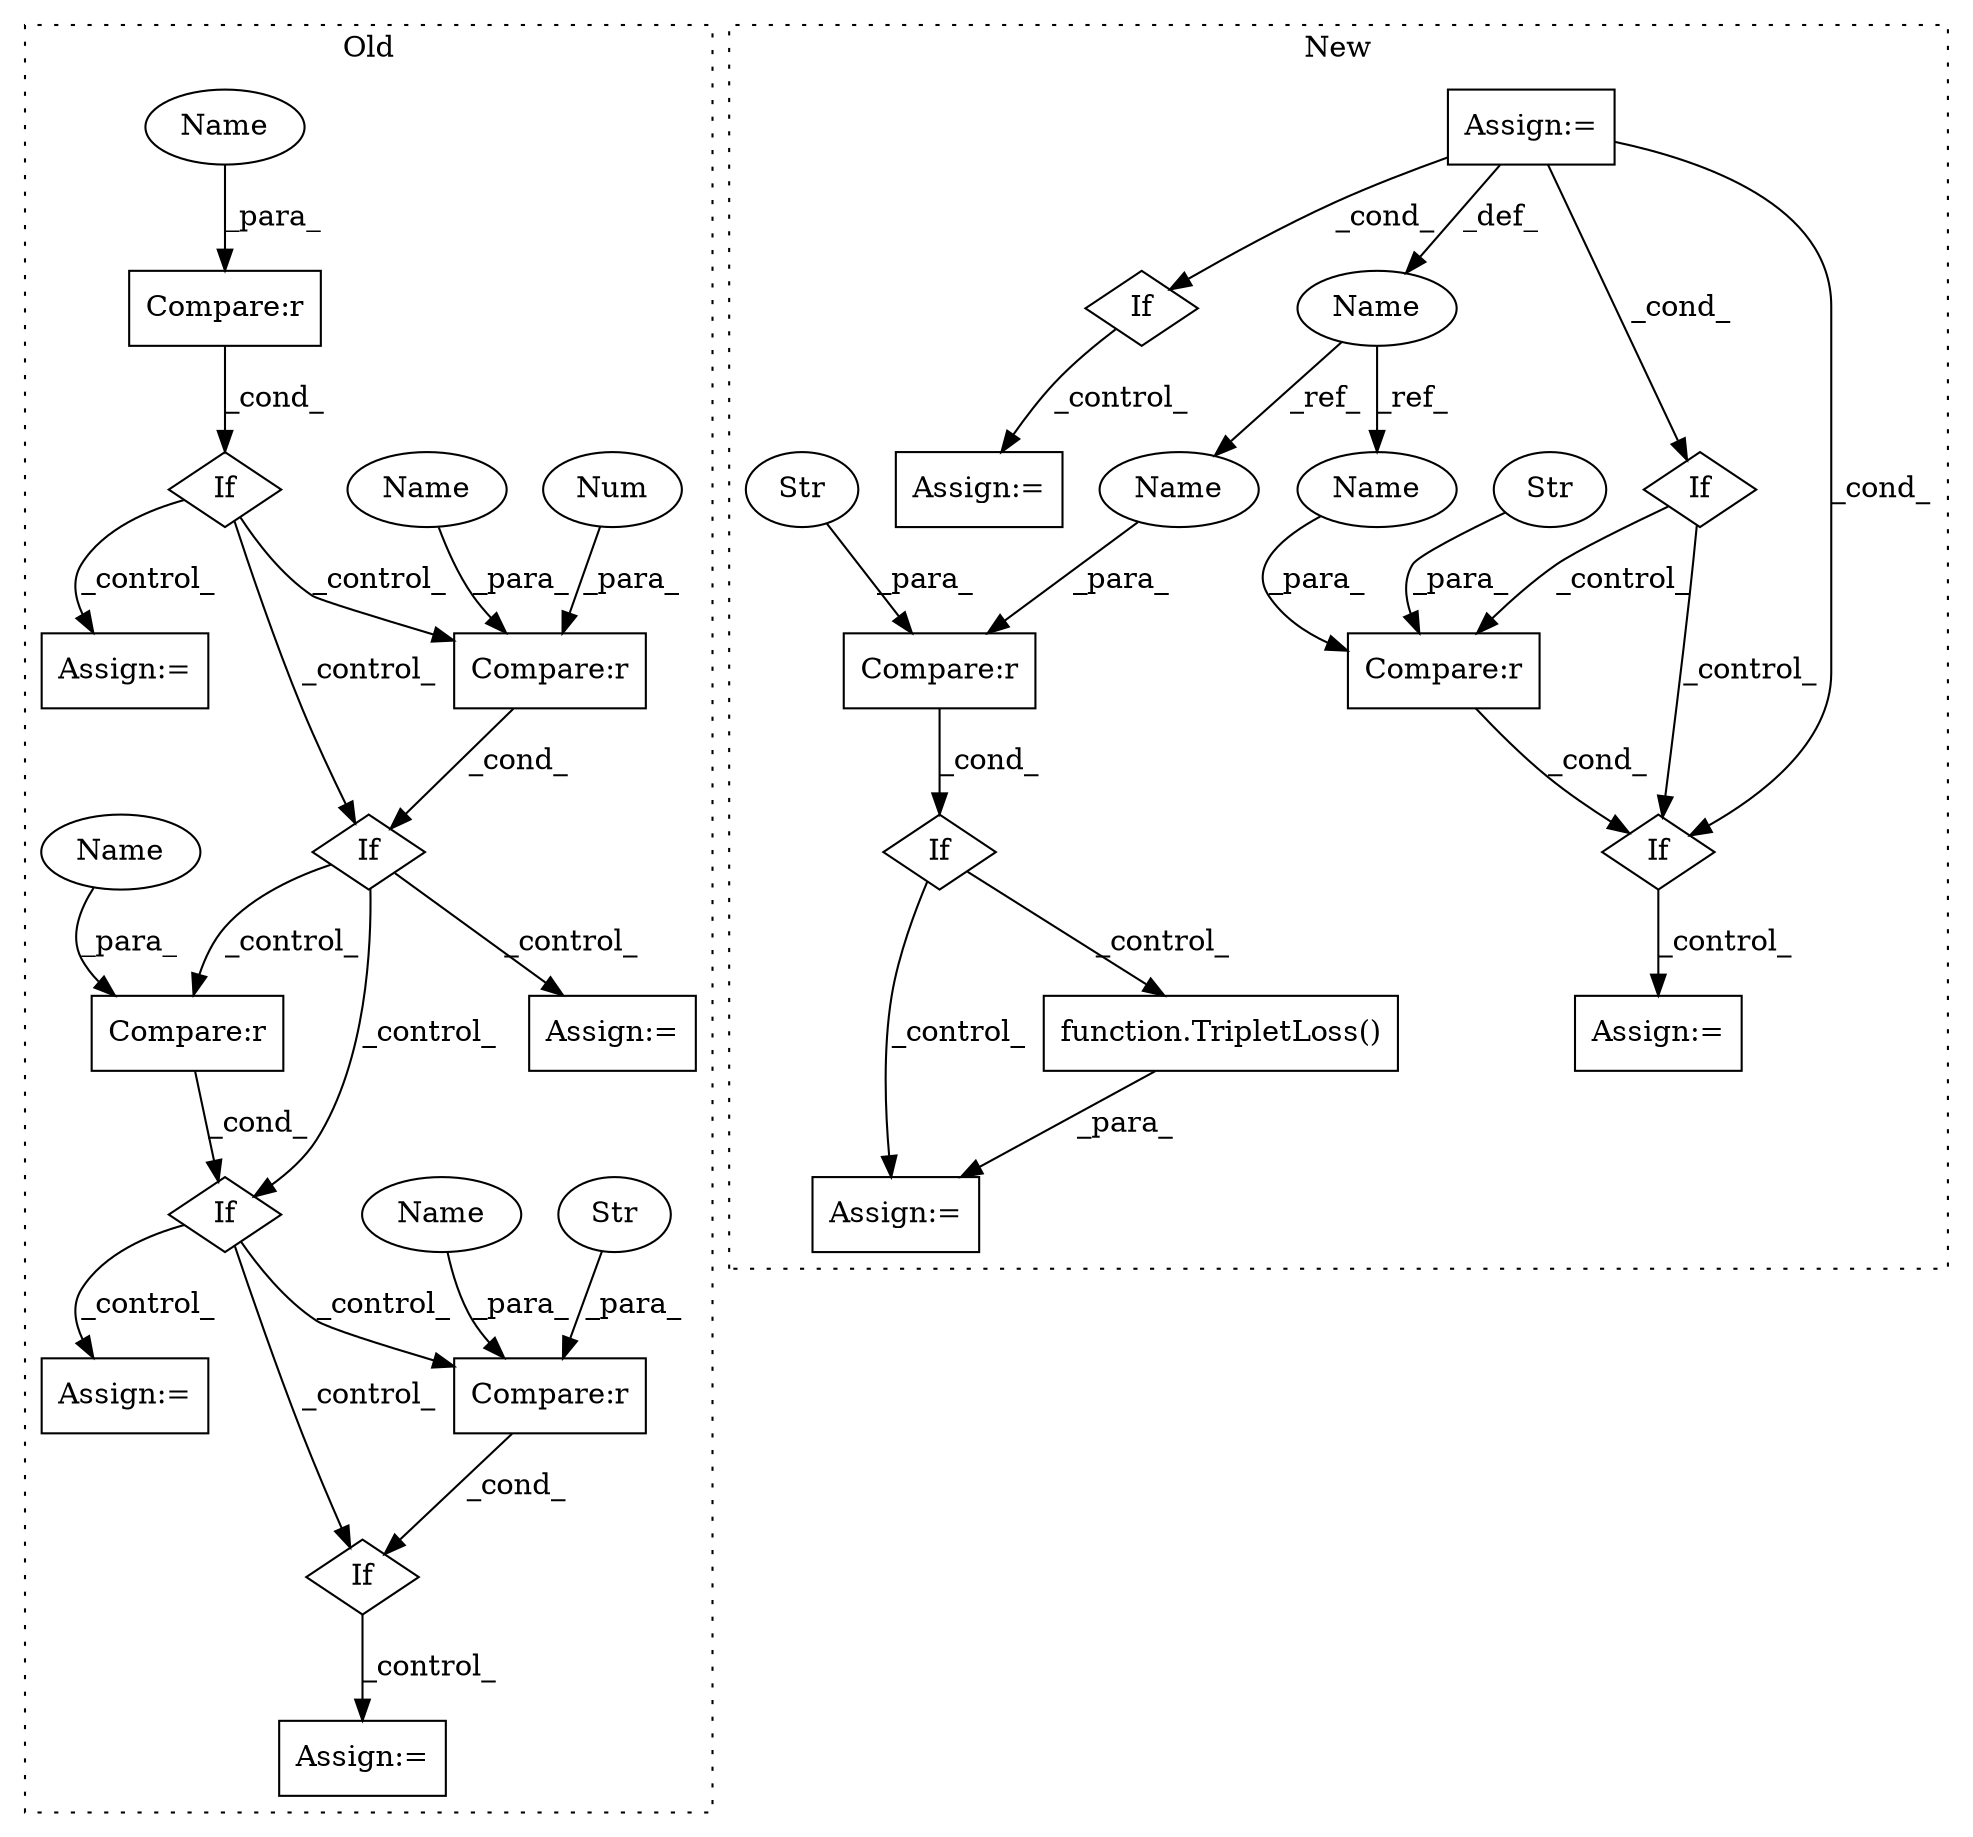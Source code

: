 digraph G {
subgraph cluster0 {
1 [label="If" a="96" s="1164,1183" l="3,18" shape="diamond"];
3 [label="Compare:r" a="40" s="1167" l="16" shape="box"];
4 [label="Assign:=" a="68" s="1365" l="3" shape="box"];
5 [label="Assign:=" a="68" s="1283" l="3" shape="box"];
6 [label="Assign:=" a="68" s="1210" l="3" shape="box"];
7 [label="If" a="96" s="1111,1150" l="3,14" shape="diamond"];
8 [label="Assign:=" a="68" s="1408" l="3" shape="box"];
9 [label="Compare:r" a="40" s="1239" l="17" shape="box"];
11 [label="If" a="96" s="1239,1256" l="0,18" shape="diamond"];
12 [label="Compare:r" a="40" s="1114" l="36" shape="box"];
13 [label="Num" a="76" s="1181" l="2" shape="ellipse"];
14 [label="If" a="96" s="1313,1338" l="0,18" shape="diamond"];
22 [label="Compare:r" a="40" s="1313" l="25" shape="box"];
23 [label="Str" a="66" s="1327" l="11" shape="ellipse"];
31 [label="Name" a="87" s="1167" l="10" shape="ellipse"];
32 [label="Name" a="87" s="1313" l="10" shape="ellipse"];
33 [label="Name" a="87" s="1114" l="10" shape="ellipse"];
34 [label="Name" a="87" s="1239" l="10" shape="ellipse"];
label = "Old";
style="dotted";
}
subgraph cluster1 {
2 [label="If" a="96" s="1794,1828" l="3,18" shape="diamond"];
10 [label="Assign:=" a="68" s="1596" l="3" shape="box"];
15 [label="If" a="96" s="2149,2179" l="3,14" shape="diamond"];
16 [label="Compare:r" a="40" s="2052" l="26" shape="box"];
17 [label="If" a="96" s="1993,2020" l="0,14" shape="diamond"];
18 [label="Str" a="66" s="2052" l="8" shape="ellipse"];
19 [label="If" a="96" s="2052,2078" l="0,14" shape="diamond"];
20 [label="Compare:r" a="40" s="2152" l="27" shape="box"];
21 [label="Str" a="66" s="2152" l="9" shape="ellipse"];
24 [label="Name" a="87" s="1582" l="14" shape="ellipse"];
25 [label="function.TripletLoss()" a="75" s="2209,2227" l="12,51" shape="box"];
26 [label="Assign:=" a="68" s="1944" l="3" shape="box"];
27 [label="Assign:=" a="68" s="2206" l="3" shape="box"];
28 [label="Assign:=" a="68" s="2105" l="3" shape="box"];
29 [label="Name" a="87" s="2165" l="14" shape="ellipse"];
30 [label="Name" a="87" s="2064" l="14" shape="ellipse"];
label = "New";
style="dotted";
}
1 -> 9 [label="_control_"];
1 -> 11 [label="_control_"];
1 -> 6 [label="_control_"];
2 -> 26 [label="_control_"];
3 -> 1 [label="_cond_"];
7 -> 8 [label="_control_"];
7 -> 1 [label="_control_"];
7 -> 3 [label="_control_"];
9 -> 11 [label="_cond_"];
10 -> 24 [label="_def_"];
10 -> 17 [label="_cond_"];
10 -> 2 [label="_cond_"];
10 -> 19 [label="_cond_"];
11 -> 5 [label="_control_"];
11 -> 14 [label="_control_"];
11 -> 22 [label="_control_"];
12 -> 7 [label="_cond_"];
13 -> 3 [label="_para_"];
14 -> 4 [label="_control_"];
15 -> 25 [label="_control_"];
15 -> 27 [label="_control_"];
16 -> 19 [label="_cond_"];
17 -> 19 [label="_control_"];
17 -> 16 [label="_control_"];
18 -> 16 [label="_para_"];
19 -> 28 [label="_control_"];
20 -> 15 [label="_cond_"];
21 -> 20 [label="_para_"];
22 -> 14 [label="_cond_"];
23 -> 22 [label="_para_"];
24 -> 30 [label="_ref_"];
24 -> 29 [label="_ref_"];
25 -> 27 [label="_para_"];
29 -> 20 [label="_para_"];
30 -> 16 [label="_para_"];
31 -> 3 [label="_para_"];
32 -> 22 [label="_para_"];
33 -> 12 [label="_para_"];
34 -> 9 [label="_para_"];
}